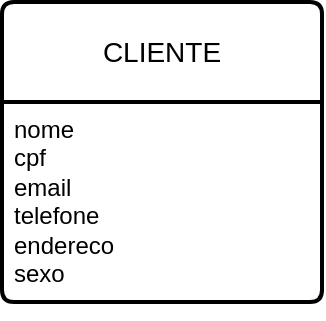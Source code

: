 <mxfile version="24.0.4" type="github">
  <diagram name="Página-1" id="-G6KwaVzMuPpDwbzGJ1a">
    <mxGraphModel dx="2261" dy="772" grid="1" gridSize="10" guides="1" tooltips="1" connect="1" arrows="1" fold="1" page="1" pageScale="1" pageWidth="827" pageHeight="1169" math="0" shadow="0">
      <root>
        <mxCell id="0" />
        <mxCell id="1" parent="0" />
        <mxCell id="mK5b8Soz-Ho4xHBqHIYV-1" value="CLIENTE" style="swimlane;childLayout=stackLayout;horizontal=1;startSize=50;horizontalStack=0;rounded=1;fontSize=14;fontStyle=0;strokeWidth=2;resizeParent=0;resizeLast=1;shadow=0;dashed=0;align=center;arcSize=4;whiteSpace=wrap;html=1;" vertex="1" parent="1">
          <mxGeometry x="-270" y="80" width="160" height="150" as="geometry">
            <mxRectangle x="-270" y="50" width="80" height="50" as="alternateBounds" />
          </mxGeometry>
        </mxCell>
        <mxCell id="mK5b8Soz-Ho4xHBqHIYV-2" value="&lt;div&gt;nome&lt;/div&gt;cpf&lt;div&gt;email&lt;/div&gt;&lt;div&gt;telefone&lt;/div&gt;&lt;div&gt;endereco&lt;/div&gt;&lt;div&gt;sexo&lt;br&gt;&lt;br&gt;&lt;/div&gt;" style="align=left;strokeColor=none;fillColor=none;spacingLeft=4;fontSize=12;verticalAlign=top;resizable=0;rotatable=0;part=1;html=1;" vertex="1" parent="mK5b8Soz-Ho4xHBqHIYV-1">
          <mxGeometry y="50" width="160" height="100" as="geometry" />
        </mxCell>
        <mxCell id="mK5b8Soz-Ho4xHBqHIYV-3" style="edgeStyle=orthogonalEdgeStyle;rounded=0;orthogonalLoop=1;jettySize=auto;html=1;exitX=0.5;exitY=1;exitDx=0;exitDy=0;" edge="1" parent="mK5b8Soz-Ho4xHBqHIYV-1" source="mK5b8Soz-Ho4xHBqHIYV-2" target="mK5b8Soz-Ho4xHBqHIYV-2">
          <mxGeometry relative="1" as="geometry" />
        </mxCell>
      </root>
    </mxGraphModel>
  </diagram>
</mxfile>
